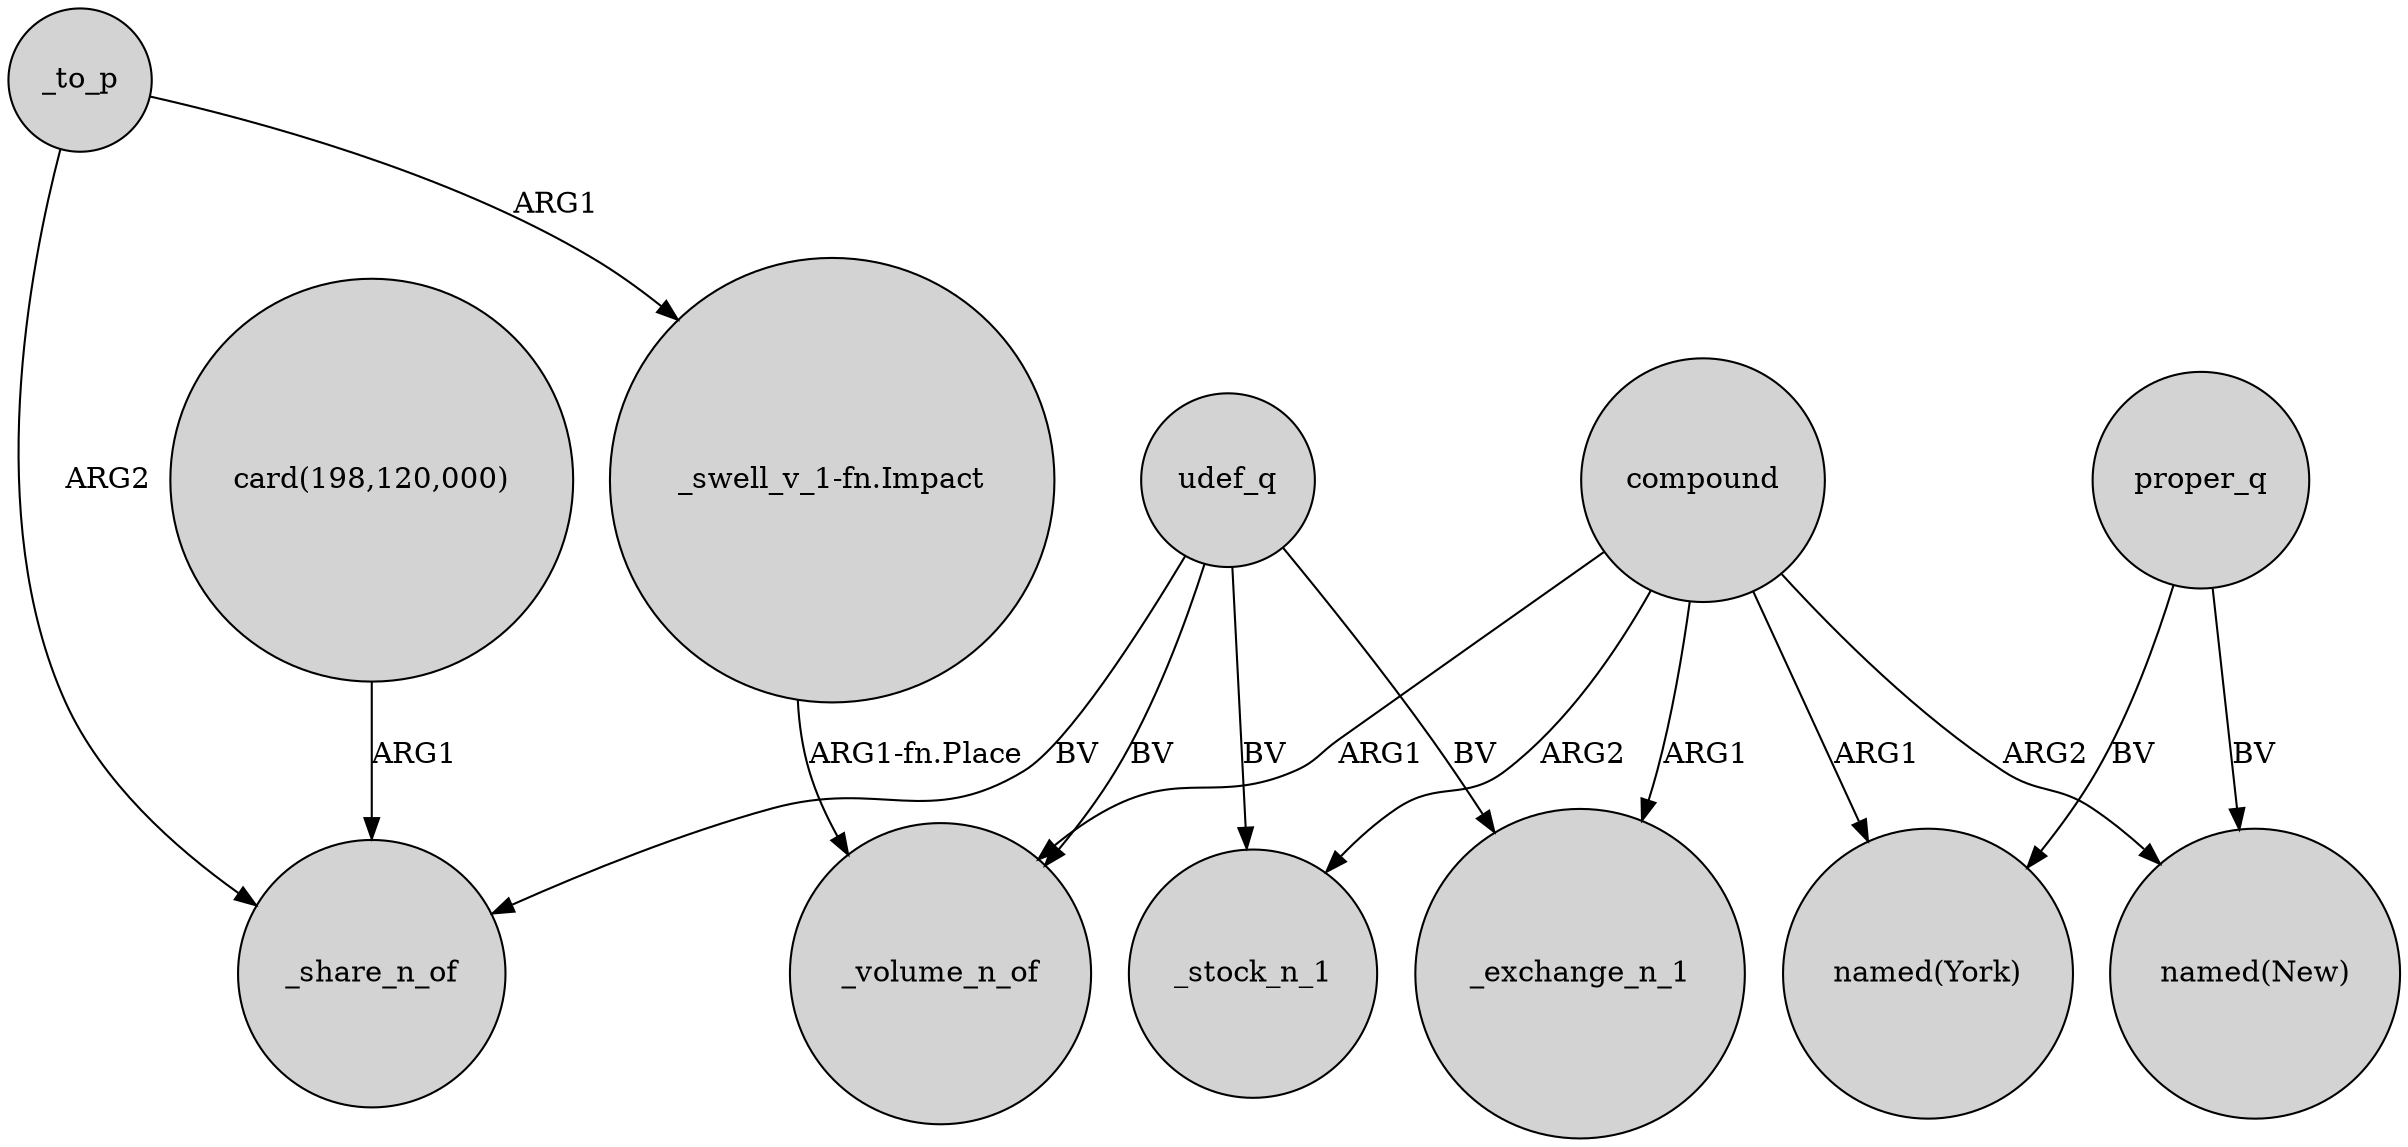 digraph {
	node [shape=circle style=filled]
	_to_p -> _share_n_of [label=ARG2]
	compound -> _volume_n_of [label=ARG1]
	_to_p -> "_swell_v_1-fn.Impact" [label=ARG1]
	"_swell_v_1-fn.Impact" -> _volume_n_of [label="ARG1-fn.Place"]
	udef_q -> _share_n_of [label=BV]
	"card(198,120,000)" -> _share_n_of [label=ARG1]
	compound -> "named(York)" [label=ARG1]
	compound -> _stock_n_1 [label=ARG2]
	udef_q -> _volume_n_of [label=BV]
	compound -> _exchange_n_1 [label=ARG1]
	proper_q -> "named(York)" [label=BV]
	compound -> "named(New)" [label=ARG2]
	proper_q -> "named(New)" [label=BV]
	udef_q -> _stock_n_1 [label=BV]
	udef_q -> _exchange_n_1 [label=BV]
}
